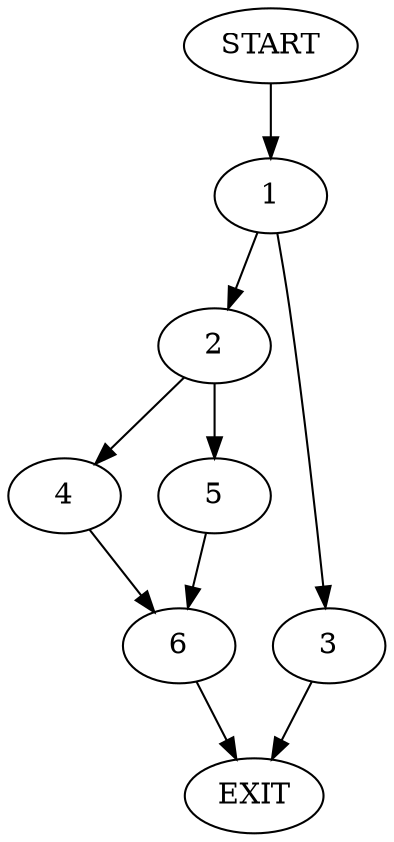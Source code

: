 digraph {
0 [label="START"];
1;
2;
3;
4;
5;
6;
7 [label="EXIT"];
0 -> 1;
1 -> 2;
1 -> 3;
3 -> 7;
2 -> 4;
2 -> 5;
5 -> 6;
4 -> 6;
6 -> 7;
}